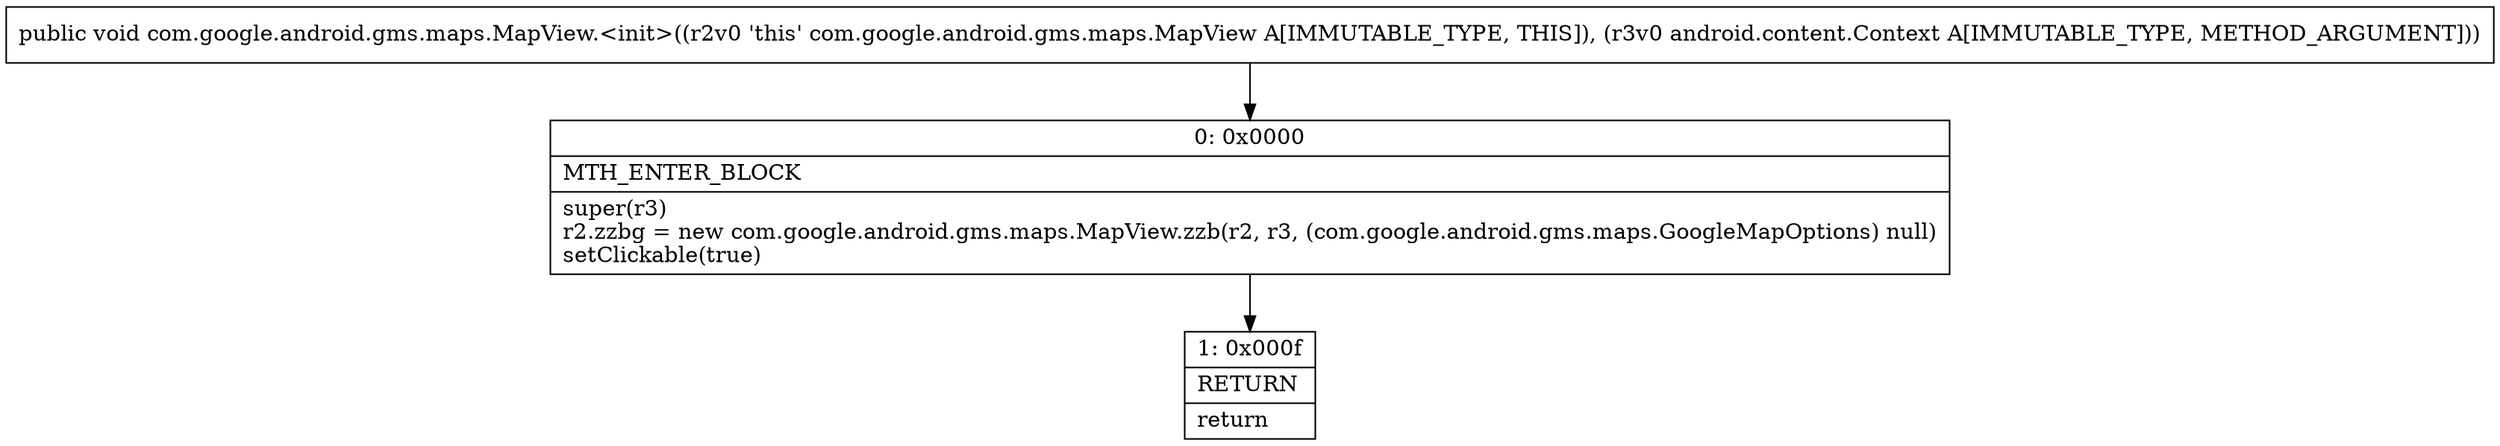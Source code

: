 digraph "CFG forcom.google.android.gms.maps.MapView.\<init\>(Landroid\/content\/Context;)V" {
Node_0 [shape=record,label="{0\:\ 0x0000|MTH_ENTER_BLOCK\l|super(r3)\lr2.zzbg = new com.google.android.gms.maps.MapView.zzb(r2, r3, (com.google.android.gms.maps.GoogleMapOptions) null)\lsetClickable(true)\l}"];
Node_1 [shape=record,label="{1\:\ 0x000f|RETURN\l|return\l}"];
MethodNode[shape=record,label="{public void com.google.android.gms.maps.MapView.\<init\>((r2v0 'this' com.google.android.gms.maps.MapView A[IMMUTABLE_TYPE, THIS]), (r3v0 android.content.Context A[IMMUTABLE_TYPE, METHOD_ARGUMENT])) }"];
MethodNode -> Node_0;
Node_0 -> Node_1;
}

